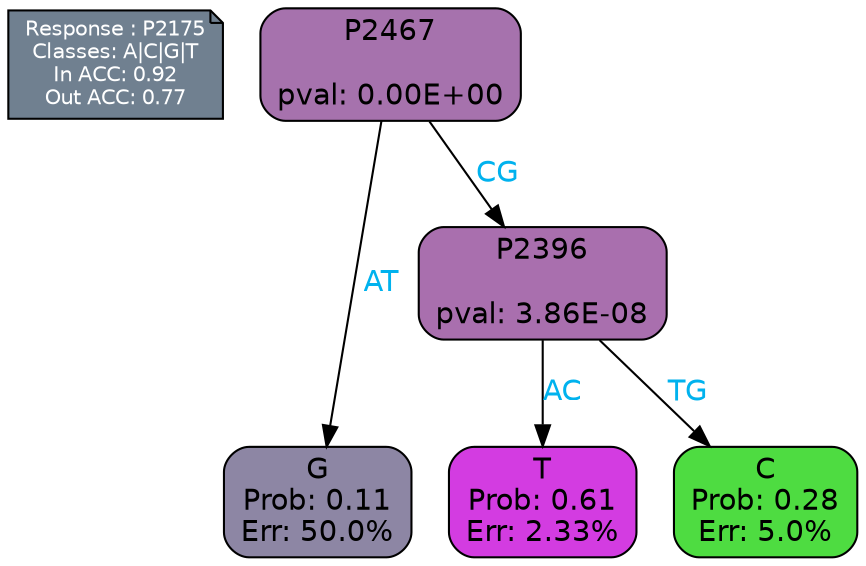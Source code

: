digraph Tree {
node [shape=box, style="filled, rounded", color="black", fontname=helvetica] ;
graph [ranksep=equally, splines=polylines, bgcolor=transparent, dpi=600] ;
edge [fontname=helvetica] ;
LEGEND [label="Response : P2175
Classes: A|C|G|T
In ACC: 0.92
Out ACC: 0.77
",shape=note,align=left,style=filled,fillcolor="slategray",fontcolor="white",fontsize=10];1 [label="P2467

pval: 0.00E+00", fillcolor="#a672ad"] ;
2 [label="G
Prob: 0.11
Err: 50.0%", fillcolor="#8d86a4"] ;
3 [label="P2396

pval: 3.86E-08", fillcolor="#a96fae"] ;
4 [label="T
Prob: 0.61
Err: 2.33%", fillcolor="#d33ce1"] ;
5 [label="C
Prob: 0.28
Err: 5.0%", fillcolor="#4edc41"] ;
1 -> 2 [label="AT",fontcolor=deepskyblue2] ;
1 -> 3 [label="CG",fontcolor=deepskyblue2] ;
3 -> 4 [label="AC",fontcolor=deepskyblue2] ;
3 -> 5 [label="TG",fontcolor=deepskyblue2] ;
{rank = same; 2;4;5;}{rank = same; LEGEND;1;}}